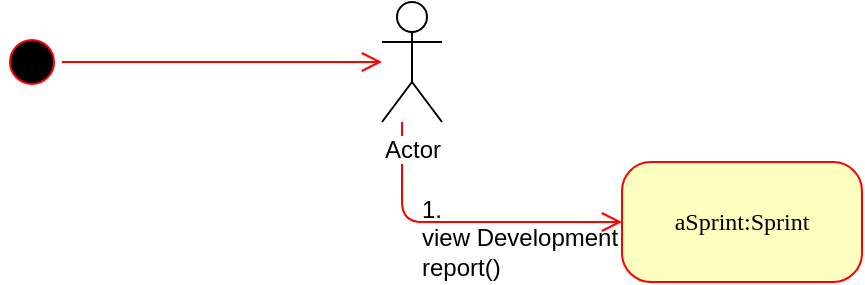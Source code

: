 <mxfile version="10.6.8" type="github"><diagram name="Page-1" id="58cdce13-f638-feb5-8d6f-7d28b1aa9fa0"><mxGraphModel dx="840" dy="471" grid="1" gridSize="10" guides="1" tooltips="1" connect="1" arrows="1" fold="1" page="1" pageScale="1" pageWidth="1100" pageHeight="850" background="#ffffff" math="0" shadow="0"><root><mxCell id="0"/><mxCell id="1" parent="0"/><mxCell id="lFfpyKQqwZXS0V87xofK-5" value="" style="ellipse;html=1;shape=startState;fillColor=#000000;strokeColor=#ff0000;rounded=1;shadow=0;comic=0;labelBackgroundColor=none;fontFamily=Verdana;fontSize=12;fontColor=#000000;align=center;direction=south;" parent="1" vertex="1"><mxGeometry x="130" y="135" width="30" height="30" as="geometry"/></mxCell><mxCell id="lFfpyKQqwZXS0V87xofK-9" value="aSprint:Sprint" style="rounded=1;whiteSpace=wrap;html=1;arcSize=24;fillColor=#ffffc0;strokeColor=#ff0000;shadow=0;comic=0;labelBackgroundColor=none;fontFamily=Verdana;fontSize=12;fontColor=#000000;align=center;" parent="1" vertex="1"><mxGeometry x="440" y="200" width="120" height="60" as="geometry"/></mxCell><mxCell id="lFfpyKQqwZXS0V87xofK-10" style="edgeStyle=orthogonalEdgeStyle;html=1;labelBackgroundColor=none;endArrow=open;endSize=8;strokeColor=#ff0000;fontFamily=Verdana;fontSize=12;align=left;" parent="1" source="lFfpyKQqwZXS0V87xofK-5" edge="1"><mxGeometry relative="1" as="geometry"><mxPoint x="320" y="150" as="targetPoint"/></mxGeometry></mxCell><mxCell id="lFfpyKQqwZXS0V87xofK-11" style="edgeStyle=orthogonalEdgeStyle;html=1;labelBackgroundColor=none;endArrow=open;endSize=8;strokeColor=#ff0000;fontFamily=Verdana;fontSize=12;align=left;entryX=0;entryY=0.5;" parent="1" target="lFfpyKQqwZXS0V87xofK-9" edge="1"><mxGeometry relative="1" as="geometry"><Array as="points"><mxPoint x="330" y="230"/></Array><mxPoint x="330" y="180" as="sourcePoint"/></mxGeometry></mxCell><mxCell id="lFfpyKQqwZXS0V87xofK-13" value="1. &lt;br&gt;&lt;div&gt;view Development&lt;br&gt;&lt;/div&gt;&lt;div&gt;report()&lt;br&gt;&lt;/div&gt;" style="text;html=1;resizable=0;points=[];autosize=1;align=left;verticalAlign=top;spacingTop=-4;" parent="1" vertex="1"><mxGeometry x="338" y="214" width="130" height="40" as="geometry"/></mxCell><mxCell id="lFfpyKQqwZXS0V87xofK-16" value="Actor" style="shape=umlActor;verticalLabelPosition=bottom;labelBackgroundColor=#ffffff;verticalAlign=top;html=1;outlineConnect=0;" parent="1" vertex="1"><mxGeometry x="320" y="120" width="30" height="60" as="geometry"/></mxCell></root></mxGraphModel></diagram></mxfile>
